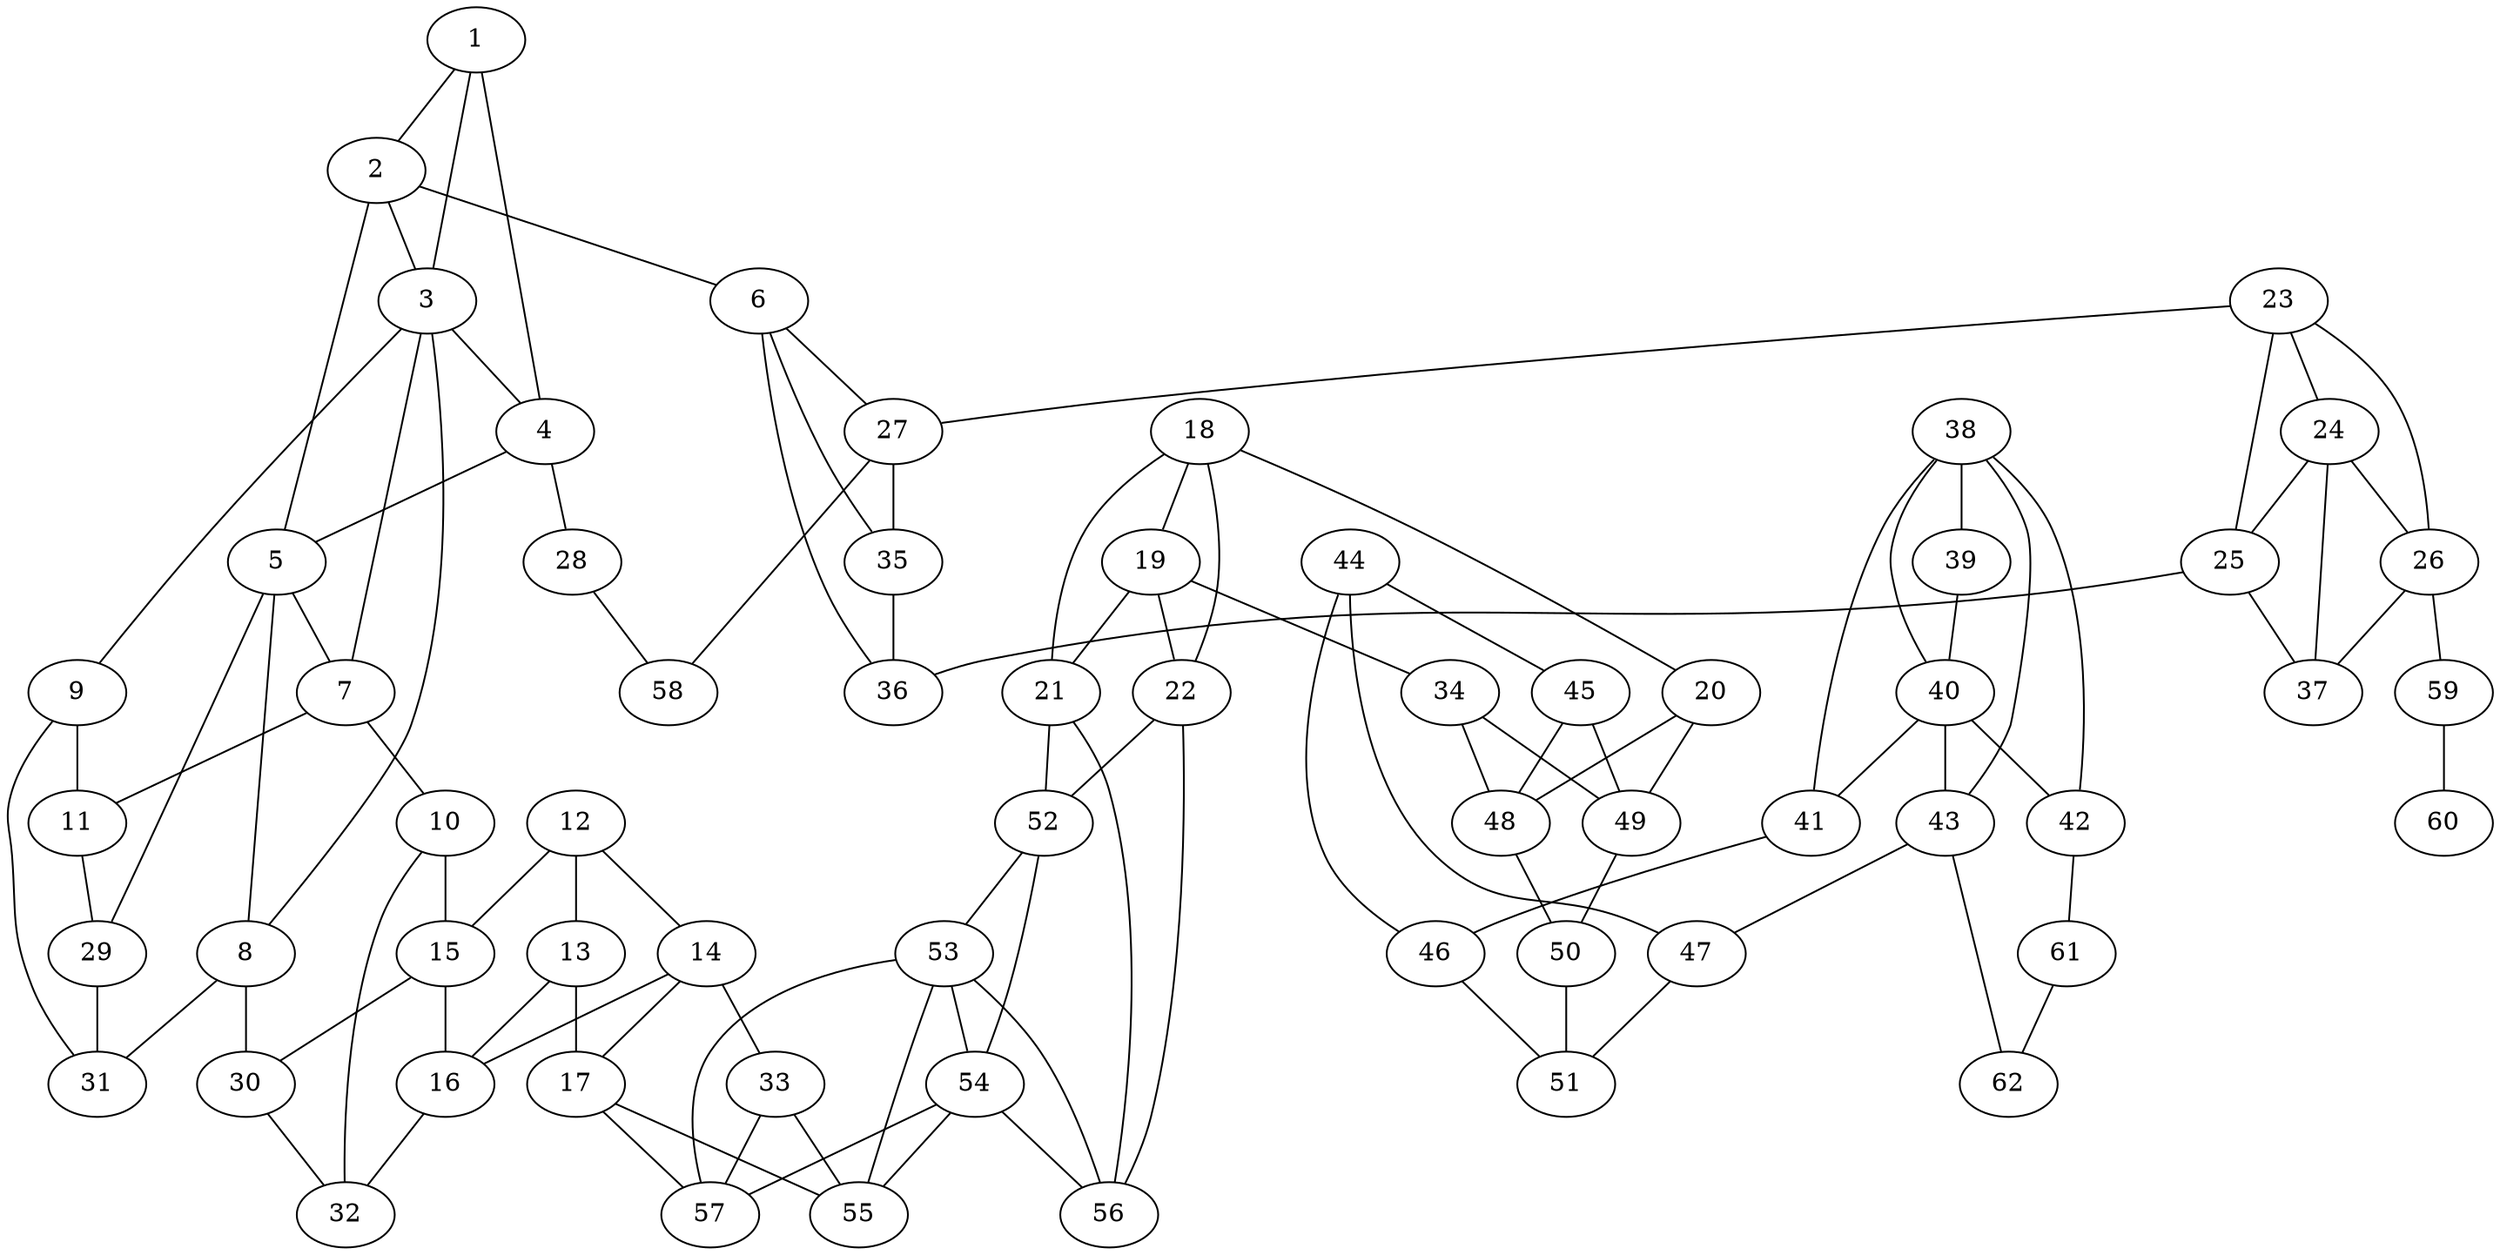 graph {
1--2;
1--3;
1--4;
2--3;
2--5;
2--6;
3--7;
3--4;
3--8;
3--9;
5--7;
7--10;
7--11;
12--13;
12--14;
12--15;
13--16;
13--17;
18--19;
18--20;
18--21;
18--22;
23--24;
23--25;
23--26;
23--27;
4--5;
4--28;
5--8;
5--29;
8--30;
8--31;
14--16;
15--16;
16--32;
14--17;
14--33;
19--21;
19--34;
19--22;
6--35;
35--36;
27--35;
24--37;
24--25;
24--26;
38--39;
38--40;
38--41;
38--42;
38--43;
44--45;
44--46;
44--47;
39--40;
45--48;
45--49;
20--48;
48--50;
34--48;
20--49;
6--36;
6--27;
25--37;
26--37;
40--41;
40--42;
40--43;
41--46;
46--51;
25--36;
9--11;
9--31;
21--52;
52--53;
22--52;
52--54;
10--15;
10--32;
17--55;
53--55;
33--55;
54--55;
11--29;
21--56;
17--57;
15--30;
53--56;
53--57;
53--54;
28--58;
27--58;
59--60;
26--59;
42--61;
61--62;
50--51;
47--51;
49--50;
34--49;
43--62;
43--47;
29--31;
22--56;
54--56;
30--32;
33--57;
54--57;
}
